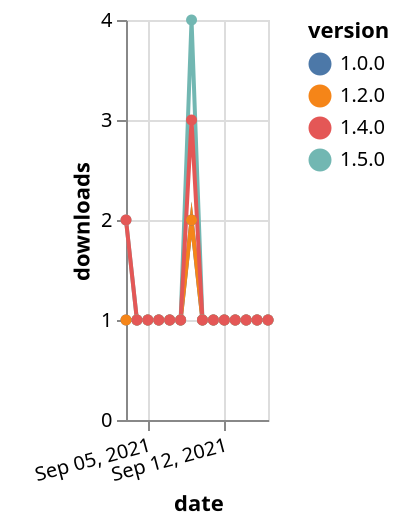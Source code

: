 {"$schema": "https://vega.github.io/schema/vega-lite/v5.json", "description": "A simple bar chart with embedded data.", "data": {"values": [{"date": "2021-09-03", "total": 198, "delta": 1, "version": "1.0.0"}, {"date": "2021-09-04", "total": 199, "delta": 1, "version": "1.0.0"}, {"date": "2021-09-05", "total": 200, "delta": 1, "version": "1.0.0"}, {"date": "2021-09-06", "total": 201, "delta": 1, "version": "1.0.0"}, {"date": "2021-09-07", "total": 202, "delta": 1, "version": "1.0.0"}, {"date": "2021-09-08", "total": 203, "delta": 1, "version": "1.0.0"}, {"date": "2021-09-09", "total": 205, "delta": 2, "version": "1.0.0"}, {"date": "2021-09-10", "total": 206, "delta": 1, "version": "1.0.0"}, {"date": "2021-09-11", "total": 207, "delta": 1, "version": "1.0.0"}, {"date": "2021-09-12", "total": 208, "delta": 1, "version": "1.0.0"}, {"date": "2021-09-13", "total": 209, "delta": 1, "version": "1.0.0"}, {"date": "2021-09-14", "total": 210, "delta": 1, "version": "1.0.0"}, {"date": "2021-09-15", "total": 211, "delta": 1, "version": "1.0.0"}, {"date": "2021-09-16", "total": 212, "delta": 1, "version": "1.0.0"}, {"date": "2021-09-03", "total": 174, "delta": 1, "version": "1.2.0"}, {"date": "2021-09-04", "total": 175, "delta": 1, "version": "1.2.0"}, {"date": "2021-09-05", "total": 176, "delta": 1, "version": "1.2.0"}, {"date": "2021-09-06", "total": 177, "delta": 1, "version": "1.2.0"}, {"date": "2021-09-07", "total": 178, "delta": 1, "version": "1.2.0"}, {"date": "2021-09-08", "total": 179, "delta": 1, "version": "1.2.0"}, {"date": "2021-09-09", "total": 181, "delta": 2, "version": "1.2.0"}, {"date": "2021-09-10", "total": 182, "delta": 1, "version": "1.2.0"}, {"date": "2021-09-11", "total": 183, "delta": 1, "version": "1.2.0"}, {"date": "2021-09-12", "total": 184, "delta": 1, "version": "1.2.0"}, {"date": "2021-09-13", "total": 185, "delta": 1, "version": "1.2.0"}, {"date": "2021-09-14", "total": 186, "delta": 1, "version": "1.2.0"}, {"date": "2021-09-15", "total": 187, "delta": 1, "version": "1.2.0"}, {"date": "2021-09-16", "total": 188, "delta": 1, "version": "1.2.0"}, {"date": "2021-09-03", "total": 122, "delta": 2, "version": "1.5.0"}, {"date": "2021-09-04", "total": 123, "delta": 1, "version": "1.5.0"}, {"date": "2021-09-05", "total": 124, "delta": 1, "version": "1.5.0"}, {"date": "2021-09-06", "total": 125, "delta": 1, "version": "1.5.0"}, {"date": "2021-09-07", "total": 126, "delta": 1, "version": "1.5.0"}, {"date": "2021-09-08", "total": 127, "delta": 1, "version": "1.5.0"}, {"date": "2021-09-09", "total": 131, "delta": 4, "version": "1.5.0"}, {"date": "2021-09-10", "total": 132, "delta": 1, "version": "1.5.0"}, {"date": "2021-09-11", "total": 133, "delta": 1, "version": "1.5.0"}, {"date": "2021-09-12", "total": 134, "delta": 1, "version": "1.5.0"}, {"date": "2021-09-13", "total": 135, "delta": 1, "version": "1.5.0"}, {"date": "2021-09-14", "total": 136, "delta": 1, "version": "1.5.0"}, {"date": "2021-09-15", "total": 137, "delta": 1, "version": "1.5.0"}, {"date": "2021-09-16", "total": 138, "delta": 1, "version": "1.5.0"}, {"date": "2021-09-03", "total": 200, "delta": 2, "version": "1.4.0"}, {"date": "2021-09-04", "total": 201, "delta": 1, "version": "1.4.0"}, {"date": "2021-09-05", "total": 202, "delta": 1, "version": "1.4.0"}, {"date": "2021-09-06", "total": 203, "delta": 1, "version": "1.4.0"}, {"date": "2021-09-07", "total": 204, "delta": 1, "version": "1.4.0"}, {"date": "2021-09-08", "total": 205, "delta": 1, "version": "1.4.0"}, {"date": "2021-09-09", "total": 208, "delta": 3, "version": "1.4.0"}, {"date": "2021-09-10", "total": 209, "delta": 1, "version": "1.4.0"}, {"date": "2021-09-11", "total": 210, "delta": 1, "version": "1.4.0"}, {"date": "2021-09-12", "total": 211, "delta": 1, "version": "1.4.0"}, {"date": "2021-09-13", "total": 212, "delta": 1, "version": "1.4.0"}, {"date": "2021-09-14", "total": 213, "delta": 1, "version": "1.4.0"}, {"date": "2021-09-15", "total": 214, "delta": 1, "version": "1.4.0"}, {"date": "2021-09-16", "total": 215, "delta": 1, "version": "1.4.0"}]}, "width": "container", "mark": {"type": "line", "point": {"filled": true}}, "encoding": {"x": {"field": "date", "type": "temporal", "timeUnit": "yearmonthdate", "title": "date", "axis": {"labelAngle": -15}}, "y": {"field": "delta", "type": "quantitative", "title": "downloads"}, "color": {"field": "version", "type": "nominal"}, "tooltip": {"field": "delta"}}}